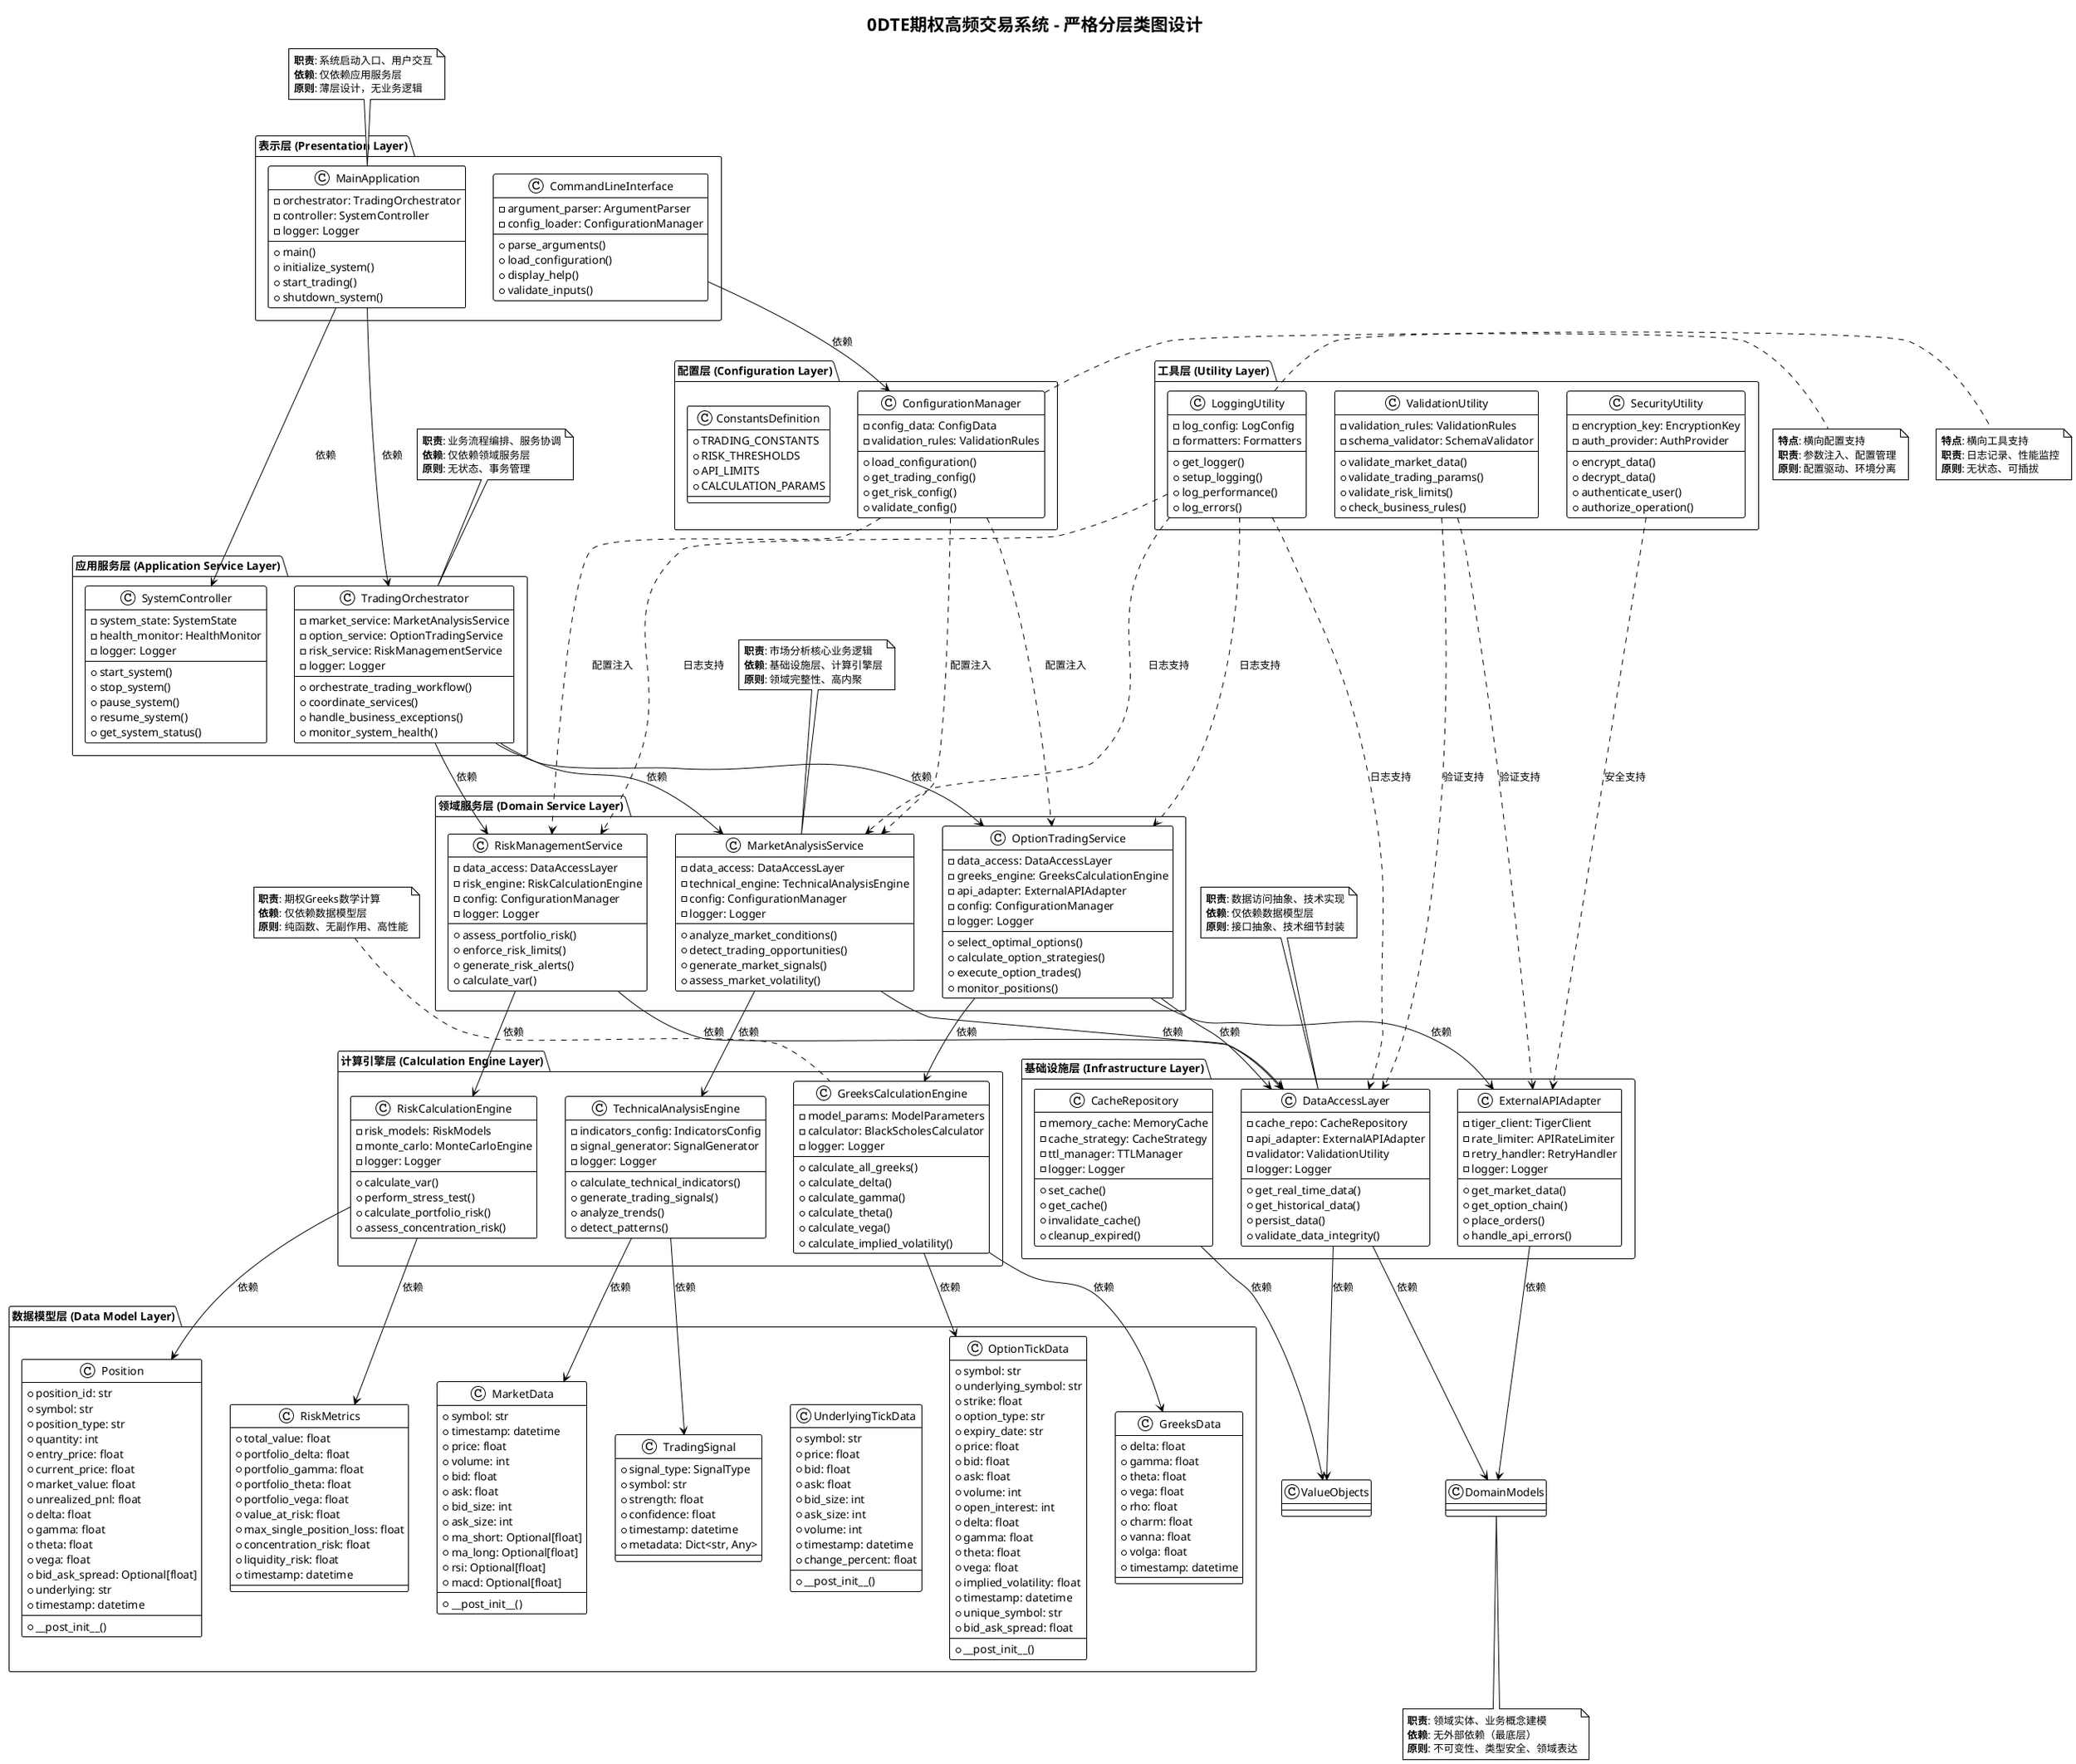 @startuml 0DTE期权高频交易系统类图
!theme plain

title 0DTE期权高频交易系统 - 严格分层类图设计

' ===== 表示层 =====
package "表示层 (Presentation Layer)" {
    class MainApplication {
        - orchestrator: TradingOrchestrator
        - controller: SystemController
        - logger: Logger
        
        + main()
        + initialize_system()
        + start_trading()
        + shutdown_system()
    }
    
    class CommandLineInterface {
        - argument_parser: ArgumentParser
        - config_loader: ConfigurationManager
        
        + parse_arguments()
        + load_configuration()
        + display_help()
        + validate_inputs()
    }
}

' ===== 应用服务层 =====
package "应用服务层 (Application Service Layer)" {
    class TradingOrchestrator {
        - market_service: MarketAnalysisService
        - option_service: OptionTradingService
        - risk_service: RiskManagementService
        - logger: Logger
        
        + orchestrate_trading_workflow()
        + coordinate_services()
        + handle_business_exceptions()
        + monitor_system_health()
    }
    
    class SystemController {
        - system_state: SystemState
        - health_monitor: HealthMonitor
        - logger: Logger
        
        + start_system()
        + stop_system()
        + pause_system()
        + resume_system()
        + get_system_status()
    }
}

' ===== 领域服务层 =====
package "领域服务层 (Domain Service Layer)" {
    class MarketAnalysisService {
        - data_access: DataAccessLayer
        - technical_engine: TechnicalAnalysisEngine
        - config: ConfigurationManager
        - logger: Logger
        
        + analyze_market_conditions()
        + detect_trading_opportunities()
        + generate_market_signals()
        + assess_market_volatility()
    }
    
    class OptionTradingService {
        - data_access: DataAccessLayer
        - greeks_engine: GreeksCalculationEngine
        - api_adapter: ExternalAPIAdapter
        - config: ConfigurationManager
        - logger: Logger
        
        + select_optimal_options()
        + calculate_option_strategies()
        + execute_option_trades()
        + monitor_positions()
    }
    
    class RiskManagementService {
        - data_access: DataAccessLayer
        - risk_engine: RiskCalculationEngine
        - config: ConfigurationManager
        - logger: Logger
        
        + assess_portfolio_risk()
        + enforce_risk_limits()
        + generate_risk_alerts()
        + calculate_var()
    }
}

' ===== 基础设施层 =====
package "基础设施层 (Infrastructure Layer)" {
    class DataAccessLayer {
        - cache_repo: CacheRepository
        - api_adapter: ExternalAPIAdapter
        - validator: ValidationUtility
        - logger: Logger
        
        + get_real_time_data()
        + get_historical_data()
        + persist_data()
        + validate_data_integrity()
    }
    
    class ExternalAPIAdapter {
        - tiger_client: TigerClient
        - rate_limiter: APIRateLimiter
        - retry_handler: RetryHandler
        - logger: Logger
        
        + get_market_data()
        + get_option_chain()
        + place_orders()
        + handle_api_errors()
    }
    
    class CacheRepository {
        - memory_cache: MemoryCache
        - cache_strategy: CacheStrategy
        - ttl_manager: TTLManager
        - logger: Logger
        
        + set_cache()
        + get_cache()
        + invalidate_cache()
        + cleanup_expired()
    }
}

' ===== 计算引擎层 =====
package "计算引擎层 (Calculation Engine Layer)" {
    class GreeksCalculationEngine {
        - model_params: ModelParameters
        - calculator: BlackScholesCalculator
        - logger: Logger
        
        + calculate_all_greeks()
        + calculate_delta()
        + calculate_gamma()
        + calculate_theta()
        + calculate_vega()
        + calculate_implied_volatility()
    }
    
    class TechnicalAnalysisEngine {
        - indicators_config: IndicatorsConfig
        - signal_generator: SignalGenerator
        - logger: Logger
        
        + calculate_technical_indicators()
        + generate_trading_signals()
        + analyze_trends()
        + detect_patterns()
    }
    
    class RiskCalculationEngine {
        - risk_models: RiskModels
        - monte_carlo: MonteCarloEngine
        - logger: Logger
        
        + calculate_var()
        + perform_stress_test()
        + calculate_portfolio_risk()
        + assess_concentration_risk()
    }
}

' ===== 数据模型层 =====
package "数据模型层 (Data Model Layer)" {
    class MarketData {
        + symbol: str
        + timestamp: datetime
        + price: float
        + volume: int
        + bid: float
        + ask: float
        + bid_size: int
        + ask_size: int
        + ma_short: Optional[float]
        + ma_long: Optional[float]
        + rsi: Optional[float]
        + macd: Optional[float]
        + __post_init__()
    }
    
    class OptionTickData {
        + symbol: str
        + underlying_symbol: str
        + strike: float
        + option_type: str
        + expiry_date: str
        + price: float
        + bid: float
        + ask: float
        + volume: int
        + open_interest: int
        + delta: float
        + gamma: float
        + theta: float
        + vega: float
        + implied_volatility: float
        + timestamp: datetime
        + unique_symbol: str
        + bid_ask_spread: float
        + __post_init__()
    }
    
    class UnderlyingTickData {
        + symbol: str
        + price: float
        + bid: float
        + ask: float
        + bid_size: int
        + ask_size: int
        + volume: int
        + timestamp: datetime
        + change_percent: float
        + __post_init__()
    }
    
    class Position {
        + position_id: str
        + symbol: str
        + position_type: str
        + quantity: int
        + entry_price: float
        + current_price: float
        + market_value: float
        + unrealized_pnl: float
        + delta: float
        + gamma: float
        + theta: float
        + vega: float
        + bid_ask_spread: Optional[float]
        + underlying: str
        + timestamp: datetime
        + __post_init__()
    }
    
    class RiskMetrics {
        + total_value: float
        + portfolio_delta: float
        + portfolio_gamma: float
        + portfolio_theta: float
        + portfolio_vega: float
        + value_at_risk: float
        + max_single_position_loss: float
        + concentration_risk: float
        + liquidity_risk: float
        + timestamp: datetime
    }
    
    class TradingSignal {
        + signal_type: SignalType
        + symbol: str
        + strength: float
        + confidence: float
        + timestamp: datetime
        + metadata: Dict<str, Any>
    }
    
    class GreeksData {
        + delta: float
        + gamma: float
        + theta: float
        + vega: float
        + rho: float
        + charm: float
        + vanna: float
        + volga: float
        + timestamp: datetime
    }
}

' ===== 配置层 =====
package "配置层 (Configuration Layer)" {
    class ConfigurationManager {
        - config_data: ConfigData
        - validation_rules: ValidationRules
        
        + load_configuration()
        + get_trading_config()
        + get_risk_config()
        + validate_config()
    }
    
    class ConstantsDefinition {
        + TRADING_CONSTANTS
        + RISK_THRESHOLDS
        + API_LIMITS
        + CALCULATION_PARAMS
    }
}

' ===== 工具层 =====
package "工具层 (Utility Layer)" {
    class LoggingUtility {
        - log_config: LogConfig
        - formatters: Formatters
        
        + get_logger()
        + setup_logging()
        + log_performance()
        + log_errors()
    }
    
    class ValidationUtility {
        - validation_rules: ValidationRules
        - schema_validator: SchemaValidator
        
        + validate_market_data()
        + validate_trading_params()
        + validate_risk_limits()
        + check_business_rules()
    }
    
    class SecurityUtility {
        - encryption_key: EncryptionKey
        - auth_provider: AuthProvider
        
        + encrypt_data()
        + decrypt_data()
        + authenticate_user()
        + authorize_operation()
    }
}

' ===== 严格分层依赖关系 =====

' 表示层依赖应用服务层
MainApplication --> TradingOrchestrator : 依赖
MainApplication --> SystemController : 依赖
CommandLineInterface --> ConfigurationManager : 依赖

' 应用服务层依赖领域服务层
TradingOrchestrator --> MarketAnalysisService : 依赖
TradingOrchestrator --> OptionTradingService : 依赖
TradingOrchestrator --> RiskManagementService : 依赖

' 领域服务层依赖基础设施层和计算引擎层
MarketAnalysisService --> DataAccessLayer : 依赖
MarketAnalysisService --> TechnicalAnalysisEngine : 依赖

OptionTradingService --> DataAccessLayer : 依赖
OptionTradingService --> GreeksCalculationEngine : 依赖
OptionTradingService --> ExternalAPIAdapter : 依赖

RiskManagementService --> DataAccessLayer : 依赖
RiskManagementService --> RiskCalculationEngine : 依赖

' 基础设施层依赖数据模型层
DataAccessLayer --> DomainModels : 依赖
DataAccessLayer --> ValueObjects : 依赖
ExternalAPIAdapter --> DomainModels : 依赖
CacheRepository --> ValueObjects : 依赖

' 计算引擎层依赖数据模型层
GreeksCalculationEngine --> GreeksData : 依赖
GreeksCalculationEngine --> OptionTickData : 依赖
TechnicalAnalysisEngine --> TradingSignal : 依赖
TechnicalAnalysisEngine --> MarketData : 依赖
RiskCalculationEngine --> RiskMetrics : 依赖
RiskCalculationEngine --> Position : 依赖

' 横向支持 - 配置注入
ConfigurationManager -.-> MarketAnalysisService : 配置注入
ConfigurationManager -.-> OptionTradingService : 配置注入
ConfigurationManager -.-> RiskManagementService : 配置注入

' 横向支持 - 工具支持
LoggingUtility -.-> MarketAnalysisService : 日志支持
LoggingUtility -.-> OptionTradingService : 日志支持
LoggingUtility -.-> RiskManagementService : 日志支持
LoggingUtility -.-> DataAccessLayer : 日志支持

ValidationUtility -.-> DataAccessLayer : 验证支持
ValidationUtility -.-> ExternalAPIAdapter : 验证支持

SecurityUtility -.-> ExternalAPIAdapter : 安全支持

note top of MainApplication
  **职责**: 系统启动入口、用户交互
  **依赖**: 仅依赖应用服务层
  **原则**: 薄层设计，无业务逻辑
end note

note top of TradingOrchestrator
  **职责**: 业务流程编排、服务协调
  **依赖**: 仅依赖领域服务层
  **原则**: 无状态、事务管理
end note

note top of MarketAnalysisService
  **职责**: 市场分析核心业务逻辑
  **依赖**: 基础设施层、计算引擎层
  **原则**: 领域完整性、高内聚
end note

note top of DataAccessLayer
  **职责**: 数据访问抽象、技术实现
  **依赖**: 仅依赖数据模型层
  **原则**: 接口抽象、技术细节封装
end note

note top of GreeksCalculationEngine
  **职责**: 期权Greeks数学计算
  **依赖**: 仅依赖数据模型层
  **原则**: 纯函数、无副作用、高性能
end note

note bottom of DomainModels
  **职责**: 领域实体、业务概念建模
  **依赖**: 无外部依赖（最底层）
  **原则**: 不可变性、类型安全、领域表达
end note

note right of ConfigurationManager
  **特点**: 横向配置支持
  **职责**: 参数注入、配置管理
  **原则**: 配置驱动、环境分离
end note

note right of LoggingUtility
  **特点**: 横向工具支持
  **职责**: 日志记录、性能监控
  **原则**: 无状态、可插拔
end note

@enduml
